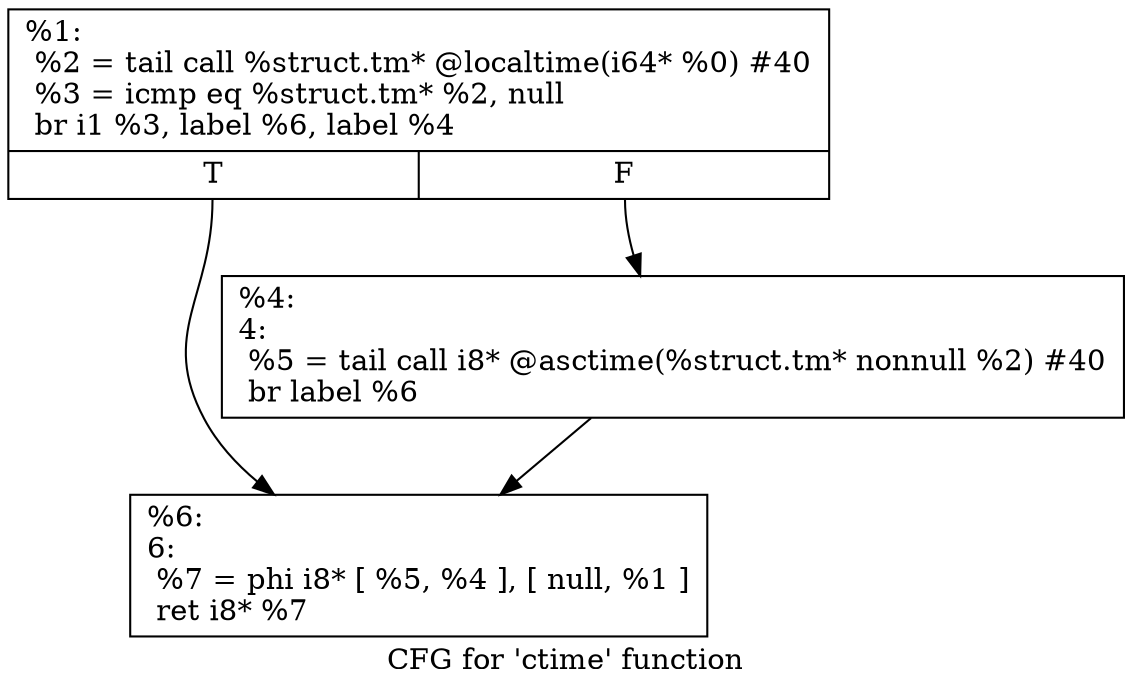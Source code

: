 digraph "CFG for 'ctime' function" {
	label="CFG for 'ctime' function";

	Node0x19e3790 [shape=record,label="{%1:\l  %2 = tail call %struct.tm* @localtime(i64* %0) #40\l  %3 = icmp eq %struct.tm* %2, null\l  br i1 %3, label %6, label %4\l|{<s0>T|<s1>F}}"];
	Node0x19e3790:s0 -> Node0x19e3a00;
	Node0x19e3790:s1 -> Node0x19e39b0;
	Node0x19e39b0 [shape=record,label="{%4:\l4:                                                \l  %5 = tail call i8* @asctime(%struct.tm* nonnull %2) #40\l  br label %6\l}"];
	Node0x19e39b0 -> Node0x19e3a00;
	Node0x19e3a00 [shape=record,label="{%6:\l6:                                                \l  %7 = phi i8* [ %5, %4 ], [ null, %1 ]\l  ret i8* %7\l}"];
}
